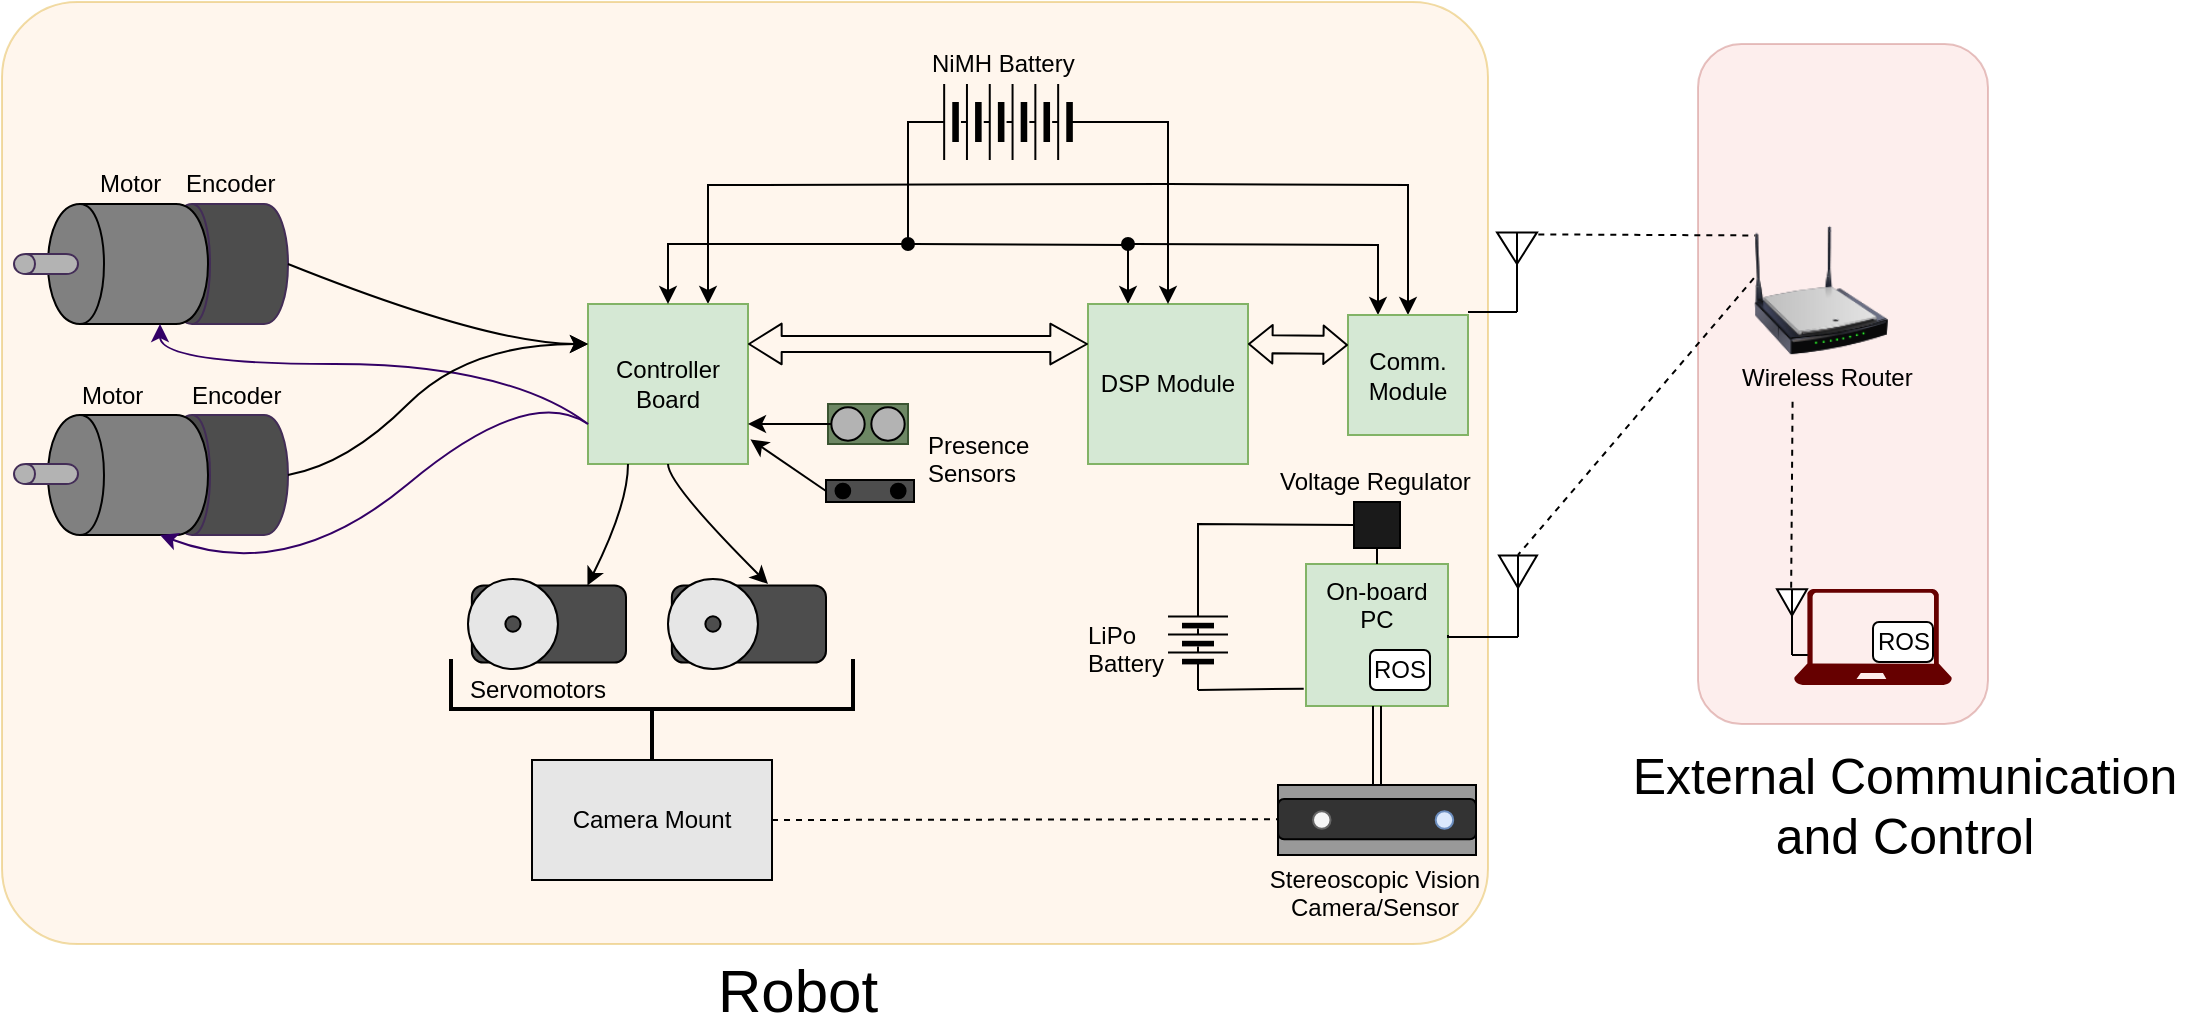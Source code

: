 <mxfile pages="1" version="11.2.7" type="device"><diagram id="gykcZUZakjNjfznMROaj" name="Page-1"><mxGraphModel dx="1240" dy="973" grid="1" gridSize="10" guides="1" tooltips="1" connect="1" arrows="1" fold="1" page="0" pageScale="1" pageWidth="826" pageHeight="1169" math="0" shadow="0"><root><mxCell id="0"/><mxCell id="1" parent="0"/><mxCell id="uUIW1eMctYcMemelhOUY-22" value="" style="rounded=1;whiteSpace=wrap;html=1;fillColor=#f8cecc;opacity=35;strokeColor=#b85450;" vertex="1" parent="1"><mxGeometry x="905" width="145" height="340" as="geometry"/></mxCell><mxCell id="uUIW1eMctYcMemelhOUY-21" value="" style="rounded=1;whiteSpace=wrap;html=1;fillColor=#ffe6cc;strokeColor=#d79b00;opacity=35;arcSize=8;" vertex="1" parent="1"><mxGeometry x="57" y="-21" width="743" height="471" as="geometry"/></mxCell><mxCell id="gW2QOFQ6nPbm2OgjOtZw-6" value="" style="shape=cylinder;whiteSpace=wrap;html=1;boundedLbl=1;backgroundOutline=1;rotation=-90;fillColor=#4D4D4D;strokeColor=#432D57;fontColor=#ffffff;" parent="1" vertex="1"><mxGeometry x="140" y="80" width="60" height="60" as="geometry"/></mxCell><mxCell id="gW2QOFQ6nPbm2OgjOtZw-7" value="" style="shape=cylinder;whiteSpace=wrap;html=1;boundedLbl=1;backgroundOutline=1;rotation=-90;fillColor=#4D4D4D;strokeColor=#432D57;fontColor=#ffffff;" parent="1" vertex="1"><mxGeometry x="140" y="185.5" width="60" height="60" as="geometry"/></mxCell><mxCell id="gW2QOFQ6nPbm2OgjOtZw-66" style="edgeStyle=orthogonalEdgeStyle;rounded=0;orthogonalLoop=1;jettySize=auto;html=1;exitX=0.75;exitY=0;exitDx=0;exitDy=0;strokeColor=#000000;entryX=0.75;entryY=0;entryDx=0;entryDy=0;" parent="1" target="gW2QOFQ6nPbm2OgjOtZw-1" edge="1"><mxGeometry relative="1" as="geometry"><mxPoint x="640" y="70" as="sourcePoint"/></mxGeometry></mxCell><mxCell id="gW2QOFQ6nPbm2OgjOtZw-1" value="Controller Board" style="whiteSpace=wrap;html=1;aspect=fixed;fillColor=#d5e8d4;strokeColor=#82b366;" parent="1" vertex="1"><mxGeometry x="350" y="130" width="80" height="80" as="geometry"/></mxCell><mxCell id="gW2QOFQ6nPbm2OgjOtZw-2" value="" style="shape=cylinder;whiteSpace=wrap;html=1;boundedLbl=1;backgroundOutline=1;rotation=-90;fillColor=#808080;" parent="1" vertex="1"><mxGeometry x="90" y="70" width="60" height="80" as="geometry"/></mxCell><mxCell id="gW2QOFQ6nPbm2OgjOtZw-5" value="" style="shape=cylinder;whiteSpace=wrap;html=1;boundedLbl=1;backgroundOutline=1;rotation=-90;fillColor=#808080;" parent="1" vertex="1"><mxGeometry x="90" y="175.5" width="60" height="80" as="geometry"/></mxCell><mxCell id="gW2QOFQ6nPbm2OgjOtZw-11" value="" style="shape=cylinder;whiteSpace=wrap;html=1;boundedLbl=1;backgroundOutline=1;rotation=-90;fillColor=#B3B3B3;strokeColor=#432D57;fontColor=#ffffff;" parent="1" vertex="1"><mxGeometry x="74" y="199" width="10" height="32" as="geometry"/></mxCell><mxCell id="gW2QOFQ6nPbm2OgjOtZw-13" value="" style="shape=cylinder;whiteSpace=wrap;html=1;boundedLbl=1;backgroundOutline=1;rotation=-90;fillColor=#B3B3B3;strokeColor=#432D57;fontColor=#ffffff;" parent="1" vertex="1"><mxGeometry x="74" y="94" width="10" height="32" as="geometry"/></mxCell><mxCell id="gW2QOFQ6nPbm2OgjOtZw-16" value="" style="curved=1;endArrow=classic;html=1;exitX=0;exitY=0.75;exitDx=0;exitDy=0;entryX=0;entryY=0.7;entryDx=0;entryDy=0;strokeColor=#330066;" parent="1" source="gW2QOFQ6nPbm2OgjOtZw-1" target="gW2QOFQ6nPbm2OgjOtZw-2" edge="1"><mxGeometry width="50" height="50" relative="1" as="geometry"><mxPoint x="330" y="180" as="sourcePoint"/><mxPoint x="250" y="100" as="targetPoint"/><Array as="points"><mxPoint x="310" y="160"/><mxPoint x="136" y="160"/></Array></mxGeometry></mxCell><mxCell id="gW2QOFQ6nPbm2OgjOtZw-19" value="" style="curved=1;endArrow=classic;html=1;exitX=0;exitY=0.75;exitDx=0;exitDy=0;entryX=0;entryY=0.7;entryDx=0;entryDy=0;strokeColor=#330066;" parent="1" source="gW2QOFQ6nPbm2OgjOtZw-1" target="gW2QOFQ6nPbm2OgjOtZw-5" edge="1"><mxGeometry width="50" height="50" relative="1" as="geometry"><mxPoint x="60" y="320" as="sourcePoint"/><mxPoint x="110" y="270" as="targetPoint"/><Array as="points"><mxPoint x="320" y="170"/><mxPoint x="200" y="270"/></Array></mxGeometry></mxCell><mxCell id="gW2QOFQ6nPbm2OgjOtZw-20" value="" style="curved=1;endArrow=classic;html=1;exitX=0.5;exitY=1;exitDx=0;exitDy=0;entryX=0;entryY=0.25;entryDx=0;entryDy=0;" parent="1" source="gW2QOFQ6nPbm2OgjOtZw-6" target="gW2QOFQ6nPbm2OgjOtZw-1" edge="1"><mxGeometry width="50" height="50" relative="1" as="geometry"><mxPoint x="110" y="280" as="sourcePoint"/><mxPoint x="60" y="330" as="targetPoint"/><Array as="points"><mxPoint x="300" y="150"/></Array></mxGeometry></mxCell><mxCell id="gW2QOFQ6nPbm2OgjOtZw-21" value="" style="curved=1;endArrow=classic;html=1;exitX=0.5;exitY=1;exitDx=0;exitDy=0;entryX=0;entryY=0.25;entryDx=0;entryDy=0;" parent="1" source="gW2QOFQ6nPbm2OgjOtZw-7" target="gW2QOFQ6nPbm2OgjOtZw-1" edge="1"><mxGeometry width="50" height="50" relative="1" as="geometry"><mxPoint x="110" y="280" as="sourcePoint"/><mxPoint x="60" y="330" as="targetPoint"/><Array as="points"><mxPoint x="230" y="210"/><mxPoint x="290" y="150"/></Array></mxGeometry></mxCell><mxCell id="gW2QOFQ6nPbm2OgjOtZw-22" value="Motor" style="text;html=1;resizable=0;points=[];autosize=1;align=left;verticalAlign=top;spacingTop=-4;" parent="1" vertex="1"><mxGeometry x="104" y="60" width="50" height="20" as="geometry"/></mxCell><mxCell id="gW2QOFQ6nPbm2OgjOtZw-23" value="Encoder" style="text;html=1;resizable=0;points=[];autosize=1;align=left;verticalAlign=top;spacingTop=-4;" parent="1" vertex="1"><mxGeometry x="147" y="60" width="60" height="20" as="geometry"/></mxCell><mxCell id="gW2QOFQ6nPbm2OgjOtZw-24" value="Motor" style="text;html=1;resizable=0;points=[];autosize=1;align=left;verticalAlign=top;spacingTop=-4;" parent="1" vertex="1"><mxGeometry x="95" y="165.5" width="50" height="20" as="geometry"/></mxCell><mxCell id="gW2QOFQ6nPbm2OgjOtZw-25" value="Encoder" style="text;html=1;resizable=0;points=[];autosize=1;align=left;verticalAlign=top;spacingTop=-4;" parent="1" vertex="1"><mxGeometry x="150" y="165.5" width="60" height="20" as="geometry"/></mxCell><mxCell id="gW2QOFQ6nPbm2OgjOtZw-29" value="" style="group" parent="1" vertex="1" connectable="0"><mxGeometry x="470" y="180" width="40" height="20" as="geometry"/></mxCell><mxCell id="gW2QOFQ6nPbm2OgjOtZw-26" value="" style="rounded=0;whiteSpace=wrap;html=1;fillColor=#6d8764;strokeColor=#3A5431;fontColor=#ffffff;" parent="gW2QOFQ6nPbm2OgjOtZw-29" vertex="1"><mxGeometry width="40" height="20" as="geometry"/></mxCell><mxCell id="gW2QOFQ6nPbm2OgjOtZw-27" value="" style="ellipse;whiteSpace=wrap;html=1;aspect=fixed;fillColor=#B3B3B3;" parent="gW2QOFQ6nPbm2OgjOtZw-29" vertex="1"><mxGeometry x="1.667" y="1.667" width="16.667" height="16.667" as="geometry"/></mxCell><mxCell id="gW2QOFQ6nPbm2OgjOtZw-28" value="" style="ellipse;whiteSpace=wrap;html=1;aspect=fixed;fillColor=#B3B3B3;" parent="gW2QOFQ6nPbm2OgjOtZw-29" vertex="1"><mxGeometry x="21.667" y="1.667" width="16.667" height="16.667" as="geometry"/></mxCell><mxCell id="gW2QOFQ6nPbm2OgjOtZw-36" value="" style="group" parent="1" vertex="1" connectable="0"><mxGeometry x="469" y="218" width="44" height="11" as="geometry"/></mxCell><mxCell id="gW2QOFQ6nPbm2OgjOtZw-33" value="" style="rounded=0;whiteSpace=wrap;html=1;fillColor=#4D4D4D;" parent="gW2QOFQ6nPbm2OgjOtZw-36" vertex="1"><mxGeometry width="44" height="11" as="geometry"/></mxCell><mxCell id="gW2QOFQ6nPbm2OgjOtZw-34" value="" style="ellipse;whiteSpace=wrap;html=1;aspect=fixed;fillColor=#000000;" parent="gW2QOFQ6nPbm2OgjOtZw-36" vertex="1"><mxGeometry x="4.767" y="1.833" width="7.333" height="7.333" as="geometry"/></mxCell><mxCell id="gW2QOFQ6nPbm2OgjOtZw-35" value="" style="ellipse;whiteSpace=wrap;html=1;aspect=fixed;fillColor=#000000;" parent="gW2QOFQ6nPbm2OgjOtZw-36" vertex="1"><mxGeometry x="32.45" y="1.833" width="7.333" height="7.333" as="geometry"/></mxCell><mxCell id="gW2QOFQ6nPbm2OgjOtZw-38" value="Presence&lt;br&gt;Sensors" style="text;html=1;resizable=0;points=[];autosize=1;align=left;verticalAlign=top;spacingTop=-4;" parent="1" vertex="1"><mxGeometry x="518" y="191" width="70" height="30" as="geometry"/></mxCell><mxCell id="gW2QOFQ6nPbm2OgjOtZw-39" value="" style="endArrow=classic;html=1;strokeColor=#000000;exitX=0;exitY=0.5;exitDx=0;exitDy=0;entryX=1.015;entryY=0.846;entryDx=0;entryDy=0;entryPerimeter=0;" parent="1" source="gW2QOFQ6nPbm2OgjOtZw-33" target="gW2QOFQ6nPbm2OgjOtZw-1" edge="1"><mxGeometry width="50" height="50" relative="1" as="geometry"><mxPoint x="60" y="330" as="sourcePoint"/><mxPoint x="110" y="280" as="targetPoint"/></mxGeometry></mxCell><mxCell id="gW2QOFQ6nPbm2OgjOtZw-40" style="edgeStyle=orthogonalEdgeStyle;rounded=0;orthogonalLoop=1;jettySize=auto;html=1;exitX=0;exitY=0.5;exitDx=0;exitDy=0;entryX=1;entryY=0.75;entryDx=0;entryDy=0;strokeColor=#000000;" parent="1" source="gW2QOFQ6nPbm2OgjOtZw-27" target="gW2QOFQ6nPbm2OgjOtZw-1" edge="1"><mxGeometry relative="1" as="geometry"/></mxCell><mxCell id="gW2QOFQ6nPbm2OgjOtZw-44" value="" style="group" parent="1" vertex="1" connectable="0"><mxGeometry x="290" y="267.5" width="79" height="45" as="geometry"/></mxCell><mxCell id="gW2QOFQ6nPbm2OgjOtZw-41" value="" style="rounded=1;whiteSpace=wrap;html=1;fillColor=#4D4D4D;" parent="gW2QOFQ6nPbm2OgjOtZw-44" vertex="1"><mxGeometry x="1.927" y="3.214" width="77.073" height="38.571" as="geometry"/></mxCell><mxCell id="gW2QOFQ6nPbm2OgjOtZw-43" value="" style="verticalLabelPosition=bottom;verticalAlign=top;html=1;shape=mxgraph.basic.donut;dx=18.67;fillColor=#E6E6E6;" parent="gW2QOFQ6nPbm2OgjOtZw-44" vertex="1"><mxGeometry width="44.959" height="45" as="geometry"/></mxCell><mxCell id="gW2QOFQ6nPbm2OgjOtZw-45" value="" style="group" parent="1" vertex="1" connectable="0"><mxGeometry x="390" y="267.5" width="79" height="45" as="geometry"/></mxCell><mxCell id="gW2QOFQ6nPbm2OgjOtZw-46" value="" style="rounded=1;whiteSpace=wrap;html=1;fillColor=#4D4D4D;" parent="gW2QOFQ6nPbm2OgjOtZw-45" vertex="1"><mxGeometry x="1.927" y="3.214" width="77.073" height="38.571" as="geometry"/></mxCell><mxCell id="gW2QOFQ6nPbm2OgjOtZw-47" value="" style="verticalLabelPosition=bottom;verticalAlign=top;html=1;shape=mxgraph.basic.donut;dx=18.67;fillColor=#E6E6E6;" parent="gW2QOFQ6nPbm2OgjOtZw-45" vertex="1"><mxGeometry width="44.959" height="45" as="geometry"/></mxCell><mxCell id="gW2QOFQ6nPbm2OgjOtZw-48" value="" style="curved=1;endArrow=classic;html=1;strokeColor=#000000;exitX=0.25;exitY=1;exitDx=0;exitDy=0;entryX=0.75;entryY=0;entryDx=0;entryDy=0;" parent="1" source="gW2QOFQ6nPbm2OgjOtZw-1" target="gW2QOFQ6nPbm2OgjOtZw-41" edge="1"><mxGeometry width="50" height="50" relative="1" as="geometry"><mxPoint x="170" y="350" as="sourcePoint"/><mxPoint x="220" y="300" as="targetPoint"/><Array as="points"><mxPoint x="370" y="230"/></Array></mxGeometry></mxCell><mxCell id="gW2QOFQ6nPbm2OgjOtZw-49" value="" style="curved=1;endArrow=classic;html=1;strokeColor=#000000;exitX=0.5;exitY=1;exitDx=0;exitDy=0;" parent="1" source="gW2QOFQ6nPbm2OgjOtZw-1" edge="1"><mxGeometry width="50" height="50" relative="1" as="geometry"><mxPoint x="60" y="380" as="sourcePoint"/><mxPoint x="440" y="270" as="targetPoint"/><Array as="points"><mxPoint x="390" y="220"/></Array></mxGeometry></mxCell><mxCell id="gW2QOFQ6nPbm2OgjOtZw-50" value="Servomotors" style="text;html=1;resizable=0;points=[];autosize=1;align=left;verticalAlign=top;spacingTop=-4;" parent="1" vertex="1"><mxGeometry x="289" y="312.5" width="80" height="20" as="geometry"/></mxCell><mxCell id="gW2QOFQ6nPbm2OgjOtZw-51" value="" style="strokeWidth=2;html=1;shape=mxgraph.flowchart.annotation_2;align=left;pointerEvents=1;fillColor=#E6E6E6;rotation=-90;" parent="1" vertex="1"><mxGeometry x="357" y="232" width="50" height="201" as="geometry"/></mxCell><mxCell id="gW2QOFQ6nPbm2OgjOtZw-53" value="Camera Mount" style="rounded=0;whiteSpace=wrap;html=1;fillColor=#E6E6E6;" parent="1" vertex="1"><mxGeometry x="322" y="358" width="120" height="60" as="geometry"/></mxCell><mxCell id="gW2QOFQ6nPbm2OgjOtZw-63" style="edgeStyle=orthogonalEdgeStyle;rounded=0;orthogonalLoop=1;jettySize=auto;html=1;strokeColor=#000000;entryX=0.25;entryY=0;entryDx=0;entryDy=0;startArrow=oval;startFill=1;" parent="1" target="gW2QOFQ6nPbm2OgjOtZw-54" edge="1"><mxGeometry relative="1" as="geometry"><mxPoint x="510" y="100" as="sourcePoint"/></mxGeometry></mxCell><mxCell id="gW2QOFQ6nPbm2OgjOtZw-54" value="DSP Module" style="whiteSpace=wrap;html=1;aspect=fixed;fillColor=#d5e8d4;strokeColor=#82b366;" parent="1" vertex="1"><mxGeometry x="600" y="130" width="80" height="80" as="geometry"/></mxCell><mxCell id="gW2QOFQ6nPbm2OgjOtZw-55" value="" style="shape=flexArrow;endArrow=classic;startArrow=classic;html=1;strokeColor=#000000;entryX=0;entryY=0.25;entryDx=0;entryDy=0;exitX=1;exitY=0.25;exitDx=0;exitDy=0;width=8;startSize=5.11;startWidth=11.333;endWidth=11.333;endSize=5.777;" parent="1" source="gW2QOFQ6nPbm2OgjOtZw-1" target="gW2QOFQ6nPbm2OgjOtZw-54" edge="1"><mxGeometry width="50" height="50" relative="1" as="geometry"><mxPoint x="90" y="490" as="sourcePoint"/><mxPoint x="140" y="440" as="targetPoint"/></mxGeometry></mxCell><mxCell id="gW2QOFQ6nPbm2OgjOtZw-64" style="edgeStyle=orthogonalEdgeStyle;rounded=0;orthogonalLoop=1;jettySize=auto;html=1;exitX=0.25;exitY=0;exitDx=0;exitDy=0;strokeColor=#000000;entryX=0.25;entryY=0;entryDx=0;entryDy=0;startArrow=oval;startFill=1;" parent="1" target="gW2QOFQ6nPbm2OgjOtZw-56" edge="1"><mxGeometry relative="1" as="geometry"><mxPoint x="620" y="100" as="sourcePoint"/></mxGeometry></mxCell><mxCell id="gW2QOFQ6nPbm2OgjOtZw-67" style="edgeStyle=orthogonalEdgeStyle;rounded=0;orthogonalLoop=1;jettySize=auto;html=1;exitX=0.5;exitY=0;exitDx=0;exitDy=0;strokeColor=#000000;entryX=0.5;entryY=0;entryDx=0;entryDy=0;" parent="1" target="gW2QOFQ6nPbm2OgjOtZw-56" edge="1"><mxGeometry relative="1" as="geometry"><mxPoint x="640" y="70" as="sourcePoint"/></mxGeometry></mxCell><mxCell id="gW2QOFQ6nPbm2OgjOtZw-56" value="Comm. Module" style="whiteSpace=wrap;html=1;aspect=fixed;fillColor=#d5e8d4;strokeColor=#82b366;" parent="1" vertex="1"><mxGeometry x="730" y="135.5" width="60" height="60" as="geometry"/></mxCell><mxCell id="gW2QOFQ6nPbm2OgjOtZw-57" value="" style="shape=flexArrow;endArrow=classic;startArrow=classic;html=1;strokeColor=#000000;entryX=0;entryY=0.25;entryDx=0;entryDy=0;exitX=1;exitY=0.25;exitDx=0;exitDy=0;width=8.932;startSize=3.586;endSize=3.586;startWidth=9.334;endWidth=9.334;" parent="1" source="gW2QOFQ6nPbm2OgjOtZw-54" target="gW2QOFQ6nPbm2OgjOtZw-56" edge="1"><mxGeometry width="50" height="50" relative="1" as="geometry"><mxPoint x="200" y="490" as="sourcePoint"/><mxPoint x="250" y="440" as="targetPoint"/></mxGeometry></mxCell><mxCell id="uUIW1eMctYcMemelhOUY-18" style="edgeStyle=orthogonalEdgeStyle;rounded=0;orthogonalLoop=1;jettySize=auto;html=1;exitX=0.5;exitY=1;exitDx=0;exitDy=0;exitPerimeter=0;entryX=1;entryY=-0.023;entryDx=0;entryDy=0;entryPerimeter=0;endArrow=none;endFill=0;" edge="1" parent="1" source="gW2QOFQ6nPbm2OgjOtZw-59" target="gW2QOFQ6nPbm2OgjOtZw-56"><mxGeometry relative="1" as="geometry"/></mxCell><mxCell id="gW2QOFQ6nPbm2OgjOtZw-59" value="" style="verticalLabelPosition=bottom;shadow=0;dashed=0;align=center;fillColor=#ffffff;html=1;verticalAlign=top;strokeWidth=1;shape=mxgraph.electrical.radio.aerial_-_antenna_2;" parent="1" vertex="1"><mxGeometry x="804.5" y="94" width="20" height="40" as="geometry"/></mxCell><mxCell id="gW2QOFQ6nPbm2OgjOtZw-62" style="edgeStyle=orthogonalEdgeStyle;rounded=0;orthogonalLoop=1;jettySize=auto;html=1;exitX=1;exitY=0.5;exitDx=0;exitDy=0;entryX=0.5;entryY=0;entryDx=0;entryDy=0;strokeColor=#000000;" parent="1" source="gW2QOFQ6nPbm2OgjOtZw-60" target="gW2QOFQ6nPbm2OgjOtZw-1" edge="1"><mxGeometry relative="1" as="geometry"><Array as="points"><mxPoint x="510" y="39"/><mxPoint x="510" y="100"/><mxPoint x="390" y="100"/></Array></mxGeometry></mxCell><mxCell id="gW2QOFQ6nPbm2OgjOtZw-65" style="edgeStyle=orthogonalEdgeStyle;rounded=0;orthogonalLoop=1;jettySize=auto;html=1;exitX=0;exitY=0.5;exitDx=0;exitDy=0;entryX=0.5;entryY=0;entryDx=0;entryDy=0;strokeColor=#000000;" parent="1" source="gW2QOFQ6nPbm2OgjOtZw-60" target="gW2QOFQ6nPbm2OgjOtZw-54" edge="1"><mxGeometry relative="1" as="geometry"/></mxCell><mxCell id="gW2QOFQ6nPbm2OgjOtZw-60" value="" style="pointerEvents=1;verticalLabelPosition=bottom;shadow=0;dashed=0;align=center;fillColor=#ffffff;html=1;verticalAlign=top;strokeWidth=1;shape=mxgraph.electrical.miscellaneous.batteryStack;rotation=180;" parent="1" vertex="1"><mxGeometry x="513" y="20" width="94" height="38" as="geometry"/></mxCell><mxCell id="gW2QOFQ6nPbm2OgjOtZw-61" value="NiMH Battery" style="text;html=1;resizable=0;points=[];autosize=1;align=left;verticalAlign=top;spacingTop=-4;" parent="1" vertex="1"><mxGeometry x="520" width="90" height="20" as="geometry"/></mxCell><mxCell id="gW2QOFQ6nPbm2OgjOtZw-72" value="" style="group" parent="1" vertex="1" connectable="0"><mxGeometry x="695" y="370.5" width="99" height="35" as="geometry"/></mxCell><mxCell id="gW2QOFQ6nPbm2OgjOtZw-68" value="" style="rounded=0;whiteSpace=wrap;html=1;fillColor=#999999;" parent="gW2QOFQ6nPbm2OgjOtZw-72" vertex="1"><mxGeometry width="99" height="35" as="geometry"/></mxCell><mxCell id="gW2QOFQ6nPbm2OgjOtZw-69" value="" style="rounded=1;whiteSpace=wrap;html=1;fillColor=#333333;" parent="gW2QOFQ6nPbm2OgjOtZw-72" vertex="1"><mxGeometry y="7" width="99" height="20.125" as="geometry"/></mxCell><mxCell id="gW2QOFQ6nPbm2OgjOtZw-70" value="" style="ellipse;whiteSpace=wrap;html=1;aspect=fixed;fillColor=#f5f5f5;strokeColor=#666666;fontColor=#333333;" parent="gW2QOFQ6nPbm2OgjOtZw-72" vertex="1"><mxGeometry x="17.522" y="13.125" width="8.75" height="8.75" as="geometry"/></mxCell><mxCell id="gW2QOFQ6nPbm2OgjOtZw-71" value="" style="ellipse;whiteSpace=wrap;html=1;aspect=fixed;fillColor=#dae8fc;strokeColor=#6c8ebf;" parent="gW2QOFQ6nPbm2OgjOtZw-72" vertex="1"><mxGeometry x="78.85" y="13.125" width="8.75" height="8.75" as="geometry"/></mxCell><mxCell id="gW2QOFQ6nPbm2OgjOtZw-73" value="" style="endArrow=none;dashed=1;html=1;strokeColor=#000000;entryX=0;entryY=0.5;entryDx=0;entryDy=0;exitX=1;exitY=0.5;exitDx=0;exitDy=0;" parent="1" source="gW2QOFQ6nPbm2OgjOtZw-53" target="gW2QOFQ6nPbm2OgjOtZw-69" edge="1"><mxGeometry width="50" height="50" relative="1" as="geometry"><mxPoint x="170" y="490" as="sourcePoint"/><mxPoint x="220" y="440" as="targetPoint"/></mxGeometry></mxCell><mxCell id="gW2QOFQ6nPbm2OgjOtZw-75" value="On-board PC" style="whiteSpace=wrap;html=1;aspect=fixed;fillColor=#d5e8d4;strokeColor=#82b366;verticalAlign=top;" parent="1" vertex="1"><mxGeometry x="709" y="260" width="71" height="71" as="geometry"/></mxCell><mxCell id="gW2QOFQ6nPbm2OgjOtZw-76" value="" style="shape=link;html=1;startArrow=oval;startFill=1;strokeColor=#000000;entryX=0.5;entryY=1;entryDx=0;entryDy=0;exitX=0.5;exitY=0;exitDx=0;exitDy=0;" parent="1" source="gW2QOFQ6nPbm2OgjOtZw-68" target="gW2QOFQ6nPbm2OgjOtZw-75" edge="1"><mxGeometry width="50" height="50" relative="1" as="geometry"><mxPoint x="350" y="490" as="sourcePoint"/><mxPoint x="400" y="440" as="targetPoint"/></mxGeometry></mxCell><mxCell id="gW2QOFQ6nPbm2OgjOtZw-81" style="edgeStyle=none;rounded=0;orthogonalLoop=1;jettySize=auto;html=1;exitX=0;exitY=0.5;exitDx=0;exitDy=0;entryX=-0.016;entryY=0.878;entryDx=0;entryDy=0;entryPerimeter=0;startArrow=none;startFill=0;strokeColor=#000000;endArrow=none;endFill=0;" parent="1" source="gW2QOFQ6nPbm2OgjOtZw-77" target="gW2QOFQ6nPbm2OgjOtZw-75" edge="1"><mxGeometry relative="1" as="geometry"/></mxCell><mxCell id="gW2QOFQ6nPbm2OgjOtZw-84" style="edgeStyle=none;rounded=0;orthogonalLoop=1;jettySize=auto;html=1;exitX=1;exitY=0.5;exitDx=0;exitDy=0;entryX=0;entryY=0.5;entryDx=0;entryDy=0;startArrow=none;startFill=0;endArrow=none;endFill=0;strokeColor=#000000;" parent="1" source="gW2QOFQ6nPbm2OgjOtZw-77" target="gW2QOFQ6nPbm2OgjOtZw-82" edge="1"><mxGeometry relative="1" as="geometry"><Array as="points"><mxPoint x="655" y="240"/></Array></mxGeometry></mxCell><mxCell id="gW2QOFQ6nPbm2OgjOtZw-77" value="" style="pointerEvents=1;verticalLabelPosition=bottom;shadow=0;dashed=0;align=center;fillColor=#ffffff;html=1;verticalAlign=top;strokeWidth=1;shape=mxgraph.electrical.miscellaneous.batteryStack;rotation=-90;" parent="1" vertex="1"><mxGeometry x="630" y="283" width="50" height="30" as="geometry"/></mxCell><mxCell id="gW2QOFQ6nPbm2OgjOtZw-85" style="edgeStyle=none;rounded=0;orthogonalLoop=1;jettySize=auto;html=1;exitX=0.5;exitY=1;exitDx=0;exitDy=0;entryX=0.5;entryY=0;entryDx=0;entryDy=0;startArrow=none;startFill=0;endArrow=none;endFill=0;strokeColor=#000000;" parent="1" source="gW2QOFQ6nPbm2OgjOtZw-82" target="gW2QOFQ6nPbm2OgjOtZw-75" edge="1"><mxGeometry relative="1" as="geometry"/></mxCell><mxCell id="gW2QOFQ6nPbm2OgjOtZw-82" value="" style="whiteSpace=wrap;html=1;aspect=fixed;fillColor=#1A1A1A;" parent="1" vertex="1"><mxGeometry x="733" y="229" width="23" height="23" as="geometry"/></mxCell><mxCell id="gW2QOFQ6nPbm2OgjOtZw-89" value="Voltage Regulator" style="text;html=1;resizable=0;points=[];autosize=1;align=left;verticalAlign=top;spacingTop=-4;" parent="1" vertex="1"><mxGeometry x="694" y="209" width="110" height="20" as="geometry"/></mxCell><mxCell id="gW2QOFQ6nPbm2OgjOtZw-90" value="LiPo&lt;br&gt;Battery" style="text;html=1;resizable=0;points=[];autosize=1;align=left;verticalAlign=top;spacingTop=-4;" parent="1" vertex="1"><mxGeometry x="598" y="286" width="50" height="30" as="geometry"/></mxCell><mxCell id="uUIW1eMctYcMemelhOUY-3" style="edgeStyle=orthogonalEdgeStyle;rounded=0;orthogonalLoop=1;jettySize=auto;html=1;exitX=0.5;exitY=1;exitDx=0;exitDy=0;exitPerimeter=0;entryX=1;entryY=0.5;entryDx=0;entryDy=0;endArrow=none;endFill=0;" edge="1" parent="1" source="uUIW1eMctYcMemelhOUY-1" target="gW2QOFQ6nPbm2OgjOtZw-75"><mxGeometry relative="1" as="geometry"/></mxCell><mxCell id="uUIW1eMctYcMemelhOUY-1" value="" style="verticalLabelPosition=bottom;shadow=0;dashed=0;align=center;fillColor=#ffffff;html=1;verticalAlign=top;strokeWidth=1;shape=mxgraph.electrical.radio.aerial_-_antenna_2;" vertex="1" parent="1"><mxGeometry x="805.5" y="255.5" width="19" height="41" as="geometry"/></mxCell><mxCell id="uUIW1eMctYcMemelhOUY-4" value="ROS" style="rounded=1;whiteSpace=wrap;html=1;" vertex="1" parent="1"><mxGeometry x="741" y="303" width="30" height="20" as="geometry"/></mxCell><mxCell id="uUIW1eMctYcMemelhOUY-5" value="Stereoscopic Vision&lt;br&gt;Camera/Sensor" style="text;html=1;resizable=0;points=[];autosize=1;align=center;verticalAlign=top;spacingTop=-4;" vertex="1" parent="1"><mxGeometry x="683" y="408" width="120" height="30" as="geometry"/></mxCell><mxCell id="uUIW1eMctYcMemelhOUY-6" value="" style="image;html=1;labelBackgroundColor=#ffffff;image=img/lib/clip_art/networking/Wireless_Router_N_128x128.png" vertex="1" parent="1"><mxGeometry x="933" y="89.5" width="67" height="67" as="geometry"/></mxCell><mxCell id="uUIW1eMctYcMemelhOUY-7" value="Wireless Router" style="text;html=1;resizable=0;points=[];autosize=1;align=left;verticalAlign=top;spacingTop=-4;" vertex="1" parent="1"><mxGeometry x="924.5" y="156.5" width="100" height="20" as="geometry"/></mxCell><mxCell id="uUIW1eMctYcMemelhOUY-8" value="" style="verticalLabelPosition=bottom;html=1;verticalAlign=top;align=center;strokeColor=none;fillColor=#660000;shape=mxgraph.azure.laptop;pointerEvents=1;" vertex="1" parent="1"><mxGeometry x="953" y="272.5" width="79" height="48" as="geometry"/></mxCell><mxCell id="uUIW1eMctYcMemelhOUY-10" style="edgeStyle=orthogonalEdgeStyle;rounded=0;orthogonalLoop=1;jettySize=auto;html=1;exitX=0.5;exitY=1;exitDx=0;exitDy=0;exitPerimeter=0;entryX=0.087;entryY=0.677;entryDx=0;entryDy=0;entryPerimeter=0;endArrow=none;endFill=0;" edge="1" parent="1" source="uUIW1eMctYcMemelhOUY-9" target="uUIW1eMctYcMemelhOUY-8"><mxGeometry relative="1" as="geometry"/></mxCell><mxCell id="uUIW1eMctYcMemelhOUY-9" value="" style="verticalLabelPosition=bottom;shadow=0;dashed=0;align=center;fillColor=#ffffff;html=1;verticalAlign=top;strokeWidth=1;shape=mxgraph.electrical.radio.aerial_-_antenna_2;" vertex="1" parent="1"><mxGeometry x="944.5" y="272.5" width="15" height="33" as="geometry"/></mxCell><mxCell id="uUIW1eMctYcMemelhOUY-11" value="" style="endArrow=none;dashed=1;html=1;exitX=-0.018;exitY=-0.012;exitDx=0;exitDy=0;exitPerimeter=0;entryX=0.278;entryY=1.029;entryDx=0;entryDy=0;entryPerimeter=0;" edge="1" parent="1" source="uUIW1eMctYcMemelhOUY-8" target="uUIW1eMctYcMemelhOUY-7"><mxGeometry width="50" height="50" relative="1" as="geometry"><mxPoint x="533" y="359.5" as="sourcePoint"/><mxPoint x="583" y="309.5" as="targetPoint"/></mxGeometry></mxCell><mxCell id="uUIW1eMctYcMemelhOUY-12" value="" style="endArrow=none;dashed=1;html=1;entryX=0.5;entryY=0;entryDx=0;entryDy=0;entryPerimeter=0;exitX=-0.001;exitY=0.412;exitDx=0;exitDy=0;exitPerimeter=0;" edge="1" parent="1" source="uUIW1eMctYcMemelhOUY-6" target="uUIW1eMctYcMemelhOUY-1"><mxGeometry width="50" height="50" relative="1" as="geometry"><mxPoint x="470" y="500" as="sourcePoint"/><mxPoint x="520" y="450" as="targetPoint"/></mxGeometry></mxCell><mxCell id="uUIW1eMctYcMemelhOUY-13" value="" style="endArrow=none;dashed=1;html=1;exitX=1.033;exitY=0.03;exitDx=0;exitDy=0;exitPerimeter=0;entryX=0.01;entryY=0.093;entryDx=0;entryDy=0;entryPerimeter=0;" edge="1" parent="1" source="gW2QOFQ6nPbm2OgjOtZw-59" target="uUIW1eMctYcMemelhOUY-6"><mxGeometry width="50" height="50" relative="1" as="geometry"><mxPoint x="990" y="260" as="sourcePoint"/><mxPoint x="1040" y="210" as="targetPoint"/></mxGeometry></mxCell><mxCell id="uUIW1eMctYcMemelhOUY-14" value="ROS" style="rounded=1;whiteSpace=wrap;html=1;" vertex="1" parent="1"><mxGeometry x="992.5" y="289" width="30" height="20" as="geometry"/></mxCell><mxCell id="uUIW1eMctYcMemelhOUY-23" value="&lt;font style=&quot;font-size: 30px&quot;&gt;Robot&lt;/font&gt;" style="text;html=1;resizable=0;points=[];autosize=1;align=left;verticalAlign=top;spacingTop=-4;" vertex="1" parent="1"><mxGeometry x="413" y="453" width="100" height="20" as="geometry"/></mxCell><mxCell id="uUIW1eMctYcMemelhOUY-24" value="&lt;font style=&quot;font-size: 25px&quot;&gt;External Communication&lt;br&gt;and Control&lt;br&gt;&lt;/font&gt;" style="text;html=1;resizable=0;points=[];autosize=1;align=center;verticalAlign=top;spacingTop=-4;" vertex="1" parent="1"><mxGeometry x="862.5" y="347.5" width="290" height="40" as="geometry"/></mxCell></root></mxGraphModel></diagram></mxfile>